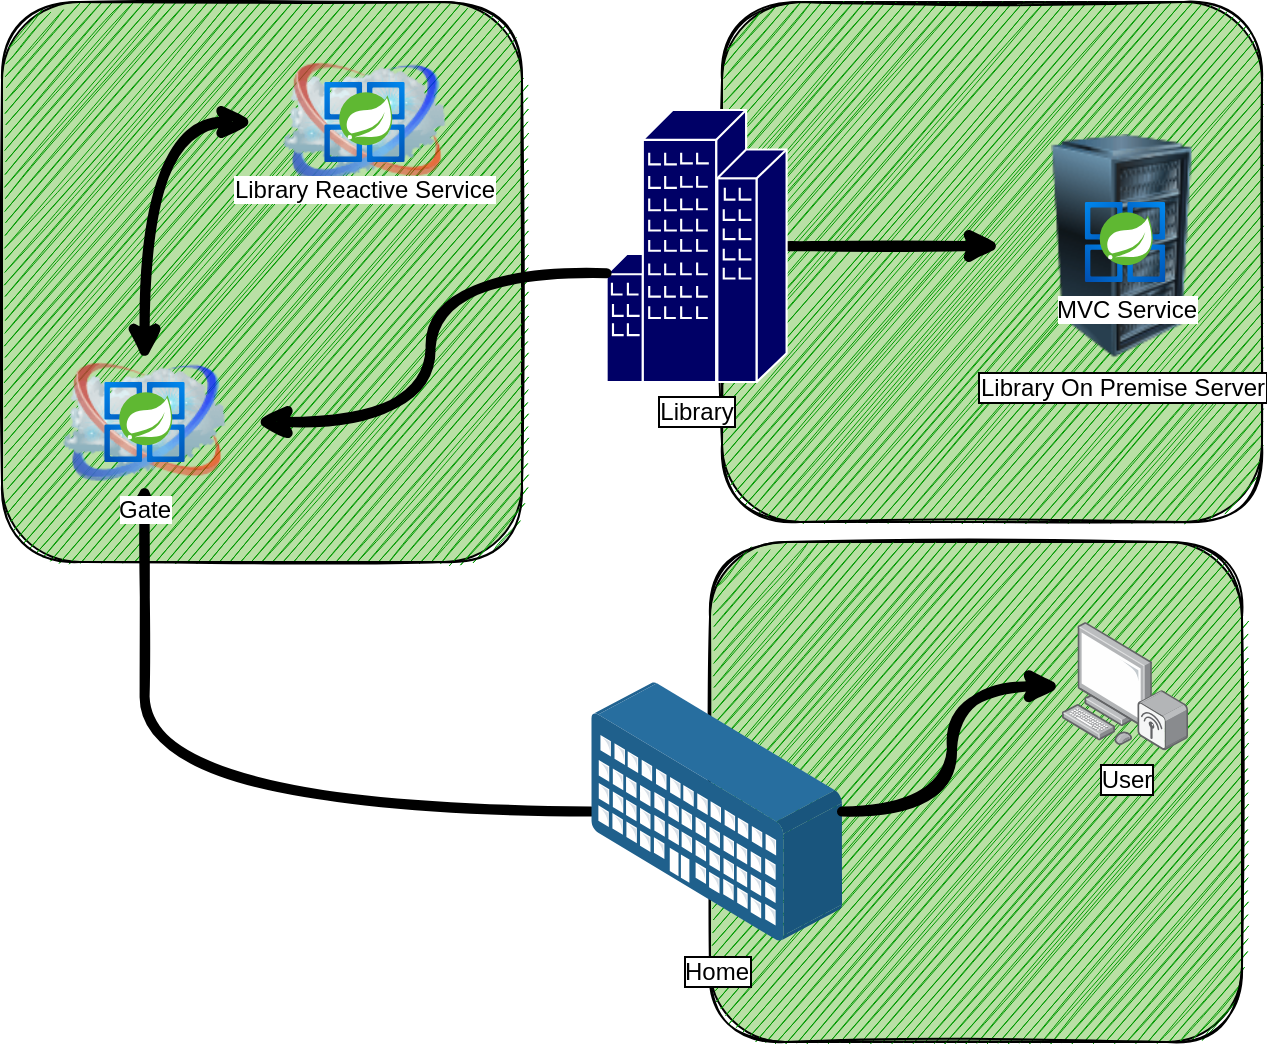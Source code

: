 <mxfile version="15.4.0" type="device"><diagram id="_ieavpXCtKtuqFBzSJOu" name="Page-1"><mxGraphModel dx="1106" dy="822" grid="1" gridSize="10" guides="1" tooltips="1" connect="1" arrows="1" fold="1" page="1" pageScale="1" pageWidth="827" pageHeight="1169" math="0" shadow="0"><root><mxCell id="0"/><mxCell id="1" parent="0"/><mxCell id="IjMdC9fIVMYJyk_MmYBX-29" value="" style="rounded=1;whiteSpace=wrap;html=1;labelBackgroundColor=default;fillColor=#B9E0A5;strokeWidth=1;shadow=0;sketch=0;" vertex="1" parent="1"><mxGeometry x="10" y="30" width="260" height="280" as="geometry"/></mxCell><mxCell id="IjMdC9fIVMYJyk_MmYBX-28" value="" style="rounded=1;whiteSpace=wrap;html=1;labelBackgroundColor=default;fillColor=#B9E0A5;sketch=0;strokeWidth=1;" vertex="1" parent="1"><mxGeometry x="364" y="300" width="266" height="250" as="geometry"/></mxCell><mxCell id="IjMdC9fIVMYJyk_MmYBX-23" value="" style="rounded=1;whiteSpace=wrap;html=1;fillColor=#B9E0A5;strokeWidth=1;sketch=0;" vertex="1" parent="1"><mxGeometry x="370" y="30" width="270" height="260" as="geometry"/></mxCell><mxCell id="IjMdC9fIVMYJyk_MmYBX-20" value="" style="rounded=1;whiteSpace=wrap;html=1;labelBackgroundColor=default;fillColor=#009900;strokeWidth=1;shadow=0;sketch=1;" vertex="1" parent="1"><mxGeometry x="10" y="30" width="260" height="280" as="geometry"/></mxCell><mxCell id="IjMdC9fIVMYJyk_MmYBX-7" value="" style="rounded=1;whiteSpace=wrap;html=1;fillColor=#009900;strokeWidth=1;sketch=1;" vertex="1" parent="1"><mxGeometry x="370" y="30" width="270" height="260" as="geometry"/></mxCell><mxCell id="IjMdC9fIVMYJyk_MmYBX-9" value="" style="rounded=1;whiteSpace=wrap;html=1;labelBackgroundColor=default;fillColor=#009900;sketch=1;strokeWidth=1;" vertex="1" parent="1"><mxGeometry x="364" y="300" width="266" height="250" as="geometry"/></mxCell><mxCell id="IjMdC9fIVMYJyk_MmYBX-19" style="edgeStyle=orthogonalEdgeStyle;curved=1;orthogonalLoop=1;jettySize=auto;html=1;entryX=0;entryY=0.5;entryDx=0;entryDy=0;endArrow=classic;endFill=1;strokeWidth=5;sketch=1;" edge="1" parent="1" source="IjMdC9fIVMYJyk_MmYBX-1" target="IjMdC9fIVMYJyk_MmYBX-6"><mxGeometry relative="1" as="geometry"/></mxCell><mxCell id="IjMdC9fIVMYJyk_MmYBX-1" value="Library" style="shape=mxgraph.cisco.buildings.generic_building;html=1;pointerEvents=1;dashed=0;fillColor=#000066;strokeColor=#ffffff;strokeWidth=2;verticalLabelPosition=bottom;verticalAlign=top;align=center;outlineConnect=0;labelBorderColor=#000000;labelBackgroundColor=default;" vertex="1" parent="1"><mxGeometry x="312.3" y="84" width="90" height="136" as="geometry"/></mxCell><mxCell id="IjMdC9fIVMYJyk_MmYBX-16" style="edgeStyle=orthogonalEdgeStyle;curved=1;orthogonalLoop=1;jettySize=auto;html=1;entryX=0.5;entryY=1;entryDx=0;entryDy=0;endArrow=classic;endFill=1;startArrow=none;startFill=0;strokeWidth=5;sketch=1;" edge="1" parent="1" source="IjMdC9fIVMYJyk_MmYBX-3" target="IjMdC9fIVMYJyk_MmYBX-8"><mxGeometry relative="1" as="geometry"/></mxCell><mxCell id="IjMdC9fIVMYJyk_MmYBX-3" value="Home" style="points=[];aspect=fixed;html=1;align=center;shadow=0;dashed=0;image;image=img/lib/allied_telesis/buildings/Long_Building.svg;labelBorderColor=#000000;imageBackground=none;" vertex="1" parent="1"><mxGeometry x="304.6" y="370" width="125.4" height="129.6" as="geometry"/></mxCell><mxCell id="IjMdC9fIVMYJyk_MmYBX-6" value="Library On Premise Server" style="image;html=1;image=img/lib/clip_art/computers/Server_Rack_128x128.png;labelBorderColor=#000000;" vertex="1" parent="1"><mxGeometry x="510" y="96" width="120" height="112" as="geometry"/></mxCell><mxCell id="IjMdC9fIVMYJyk_MmYBX-17" style="edgeStyle=orthogonalEdgeStyle;curved=1;orthogonalLoop=1;jettySize=auto;html=1;entryX=0;entryY=0.5;entryDx=0;entryDy=0;endArrow=classic;endFill=1;startArrow=classic;startFill=1;strokeWidth=5;sketch=1;" edge="1" parent="1" source="IjMdC9fIVMYJyk_MmYBX-8" target="IjMdC9fIVMYJyk_MmYBX-11"><mxGeometry relative="1" as="geometry"/></mxCell><mxCell id="IjMdC9fIVMYJyk_MmYBX-18" style="edgeStyle=orthogonalEdgeStyle;curved=1;orthogonalLoop=1;jettySize=auto;html=1;entryX=0;entryY=0.6;entryDx=0;entryDy=0;entryPerimeter=0;endArrow=none;endFill=0;startArrow=classic;startFill=1;strokeWidth=5;sketch=1;" edge="1" parent="1" source="IjMdC9fIVMYJyk_MmYBX-8" target="IjMdC9fIVMYJyk_MmYBX-1"><mxGeometry relative="1" as="geometry"/></mxCell><mxCell id="IjMdC9fIVMYJyk_MmYBX-8" value="Gate" style="image;html=1;image=img/lib/clip_art/networking/Cloud_128x128.png;labelBackgroundColor=default;" vertex="1" parent="1"><mxGeometry x="26.25" y="210" width="110" height="60" as="geometry"/></mxCell><mxCell id="IjMdC9fIVMYJyk_MmYBX-10" value="" style="aspect=fixed;html=1;points=[];align=center;image;fontSize=12;image=img/lib/azure2/compute/Azure_Spring_Cloud.svg;labelBackgroundColor=default;" vertex="1" parent="1"><mxGeometry x="60" y="220" width="42.5" height="40" as="geometry"/></mxCell><mxCell id="IjMdC9fIVMYJyk_MmYBX-11" value="" style="image;html=1;image=img/lib/clip_art/networking/Cloud_128x128.png;labelBackgroundColor=default;" vertex="1" parent="1"><mxGeometry x="136.25" y="60" width="110" height="60" as="geometry"/></mxCell><mxCell id="IjMdC9fIVMYJyk_MmYBX-12" value="Library Reactive Service" style="aspect=fixed;html=1;points=[];align=center;image;fontSize=12;image=img/lib/azure2/compute/Azure_Spring_Cloud.svg;labelBackgroundColor=default;" vertex="1" parent="1"><mxGeometry x="170" y="70" width="42.5" height="40" as="geometry"/></mxCell><mxCell id="IjMdC9fIVMYJyk_MmYBX-15" style="edgeStyle=orthogonalEdgeStyle;orthogonalLoop=1;jettySize=auto;html=1;curved=1;endArrow=none;endFill=0;startArrow=classic;startFill=1;strokeWidth=5;sketch=1;" edge="1" parent="1" source="IjMdC9fIVMYJyk_MmYBX-13" target="IjMdC9fIVMYJyk_MmYBX-3"><mxGeometry relative="1" as="geometry"/></mxCell><mxCell id="IjMdC9fIVMYJyk_MmYBX-13" value="User" style="points=[];aspect=fixed;html=1;align=center;shadow=0;dashed=0;image;image=img/lib/allied_telesis/computer_and_terminals/Personal_Computer_Wireless.svg;labelBackgroundColor=default;labelBorderColor=#000000;" vertex="1" parent="1"><mxGeometry x="540" y="340" width="63" height="64.2" as="geometry"/></mxCell><mxCell id="IjMdC9fIVMYJyk_MmYBX-22" value="MVC Service" style="aspect=fixed;html=1;points=[];align=center;image;fontSize=12;image=img/lib/azure2/compute/Azure_Spring_Cloud.svg;labelBackgroundColor=default;" vertex="1" parent="1"><mxGeometry x="550.25" y="130" width="42.5" height="40" as="geometry"/></mxCell></root></mxGraphModel></diagram></mxfile>